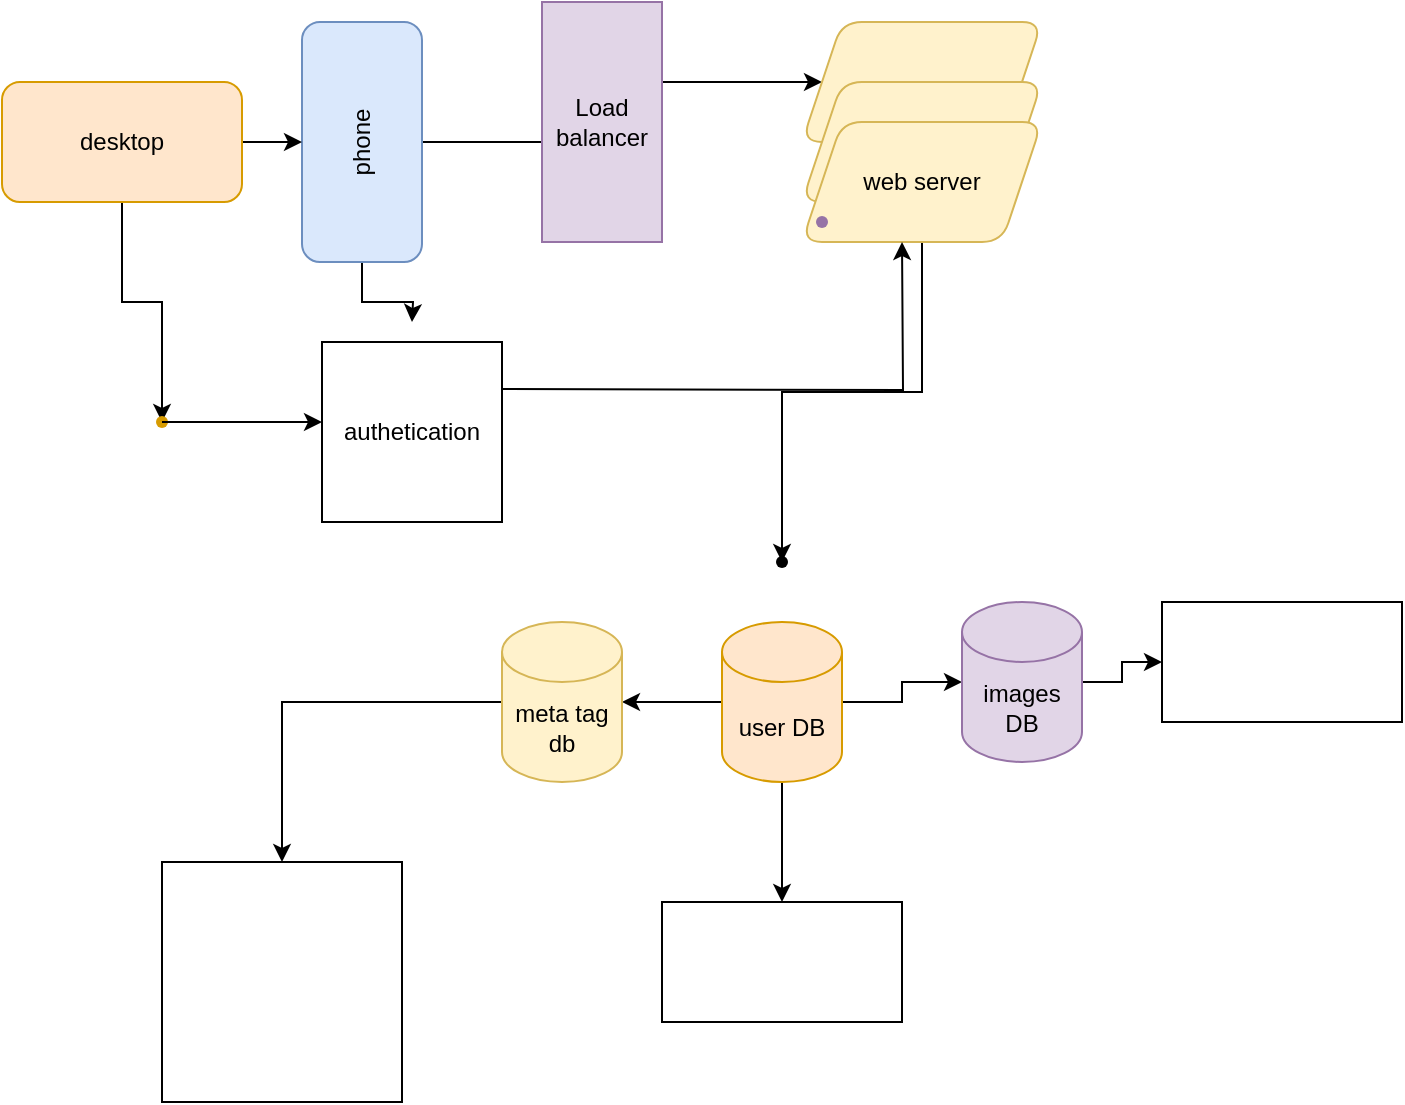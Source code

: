 <mxfile version="24.7.17">
  <diagram name="Page-1" id="EH5a1Qj8Cx54n27qNIUy">
    <mxGraphModel dx="1645" dy="445" grid="1" gridSize="10" guides="1" tooltips="1" connect="1" arrows="1" fold="1" page="1" pageScale="1" pageWidth="850" pageHeight="1100" math="0" shadow="0">
      <root>
        <mxCell id="0" />
        <mxCell id="1" parent="0" />
        <mxCell id="-kl_pbeFkhA-RbGxBzvX-4" value="" style="edgeStyle=orthogonalEdgeStyle;rounded=0;orthogonalLoop=1;jettySize=auto;html=1;" edge="1" parent="1" source="-kl_pbeFkhA-RbGxBzvX-2" target="-kl_pbeFkhA-RbGxBzvX-3">
          <mxGeometry relative="1" as="geometry" />
        </mxCell>
        <mxCell id="-kl_pbeFkhA-RbGxBzvX-24" value="" style="edgeStyle=orthogonalEdgeStyle;rounded=0;orthogonalLoop=1;jettySize=auto;html=1;" edge="1" parent="1" source="-kl_pbeFkhA-RbGxBzvX-2">
          <mxGeometry relative="1" as="geometry">
            <mxPoint x="165" y="210" as="targetPoint" />
          </mxGeometry>
        </mxCell>
        <mxCell id="-kl_pbeFkhA-RbGxBzvX-2" value="phone" style="rounded=1;whiteSpace=wrap;html=1;rotation=-90;fillColor=#dae8fc;strokeColor=#6c8ebf;" vertex="1" parent="1">
          <mxGeometry x="80" y="90" width="120" height="60" as="geometry" />
        </mxCell>
        <mxCell id="-kl_pbeFkhA-RbGxBzvX-3" value="" style="shape=parallelogram;perimeter=parallelogramPerimeter;whiteSpace=wrap;html=1;fixedSize=1;rounded=1;fillColor=#fff2cc;strokeColor=#d6b656;" vertex="1" parent="1">
          <mxGeometry x="360" y="60" width="120" height="60" as="geometry" />
        </mxCell>
        <mxCell id="-kl_pbeFkhA-RbGxBzvX-5" value="" style="shape=parallelogram;perimeter=parallelogramPerimeter;whiteSpace=wrap;html=1;fixedSize=1;rounded=1;fillColor=#fff2cc;strokeColor=#d6b656;" vertex="1" parent="1">
          <mxGeometry x="360" y="90" width="120" height="60" as="geometry" />
        </mxCell>
        <mxCell id="-kl_pbeFkhA-RbGxBzvX-8" value="" style="edgeStyle=orthogonalEdgeStyle;rounded=0;orthogonalLoop=1;jettySize=auto;html=1;" edge="1" parent="1" source="-kl_pbeFkhA-RbGxBzvX-6" target="-kl_pbeFkhA-RbGxBzvX-7">
          <mxGeometry relative="1" as="geometry" />
        </mxCell>
        <mxCell id="-kl_pbeFkhA-RbGxBzvX-6" value="web server" style="shape=parallelogram;perimeter=parallelogramPerimeter;whiteSpace=wrap;html=1;fixedSize=1;rounded=1;fillColor=#fff2cc;strokeColor=#d6b656;" vertex="1" parent="1">
          <mxGeometry x="360" y="110" width="120" height="60" as="geometry" />
        </mxCell>
        <mxCell id="-kl_pbeFkhA-RbGxBzvX-7" value="" style="shape=waypoint;sketch=0;size=6;pointerEvents=1;points=[];fillColor=default;resizable=0;rotatable=0;perimeter=centerPerimeter;snapToPoint=1;rounded=1;" vertex="1" parent="1">
          <mxGeometry x="340" y="320" width="20" height="20" as="geometry" />
        </mxCell>
        <mxCell id="-kl_pbeFkhA-RbGxBzvX-17" value="" style="edgeStyle=orthogonalEdgeStyle;rounded=0;orthogonalLoop=1;jettySize=auto;html=1;" edge="1" parent="1" source="-kl_pbeFkhA-RbGxBzvX-9" target="-kl_pbeFkhA-RbGxBzvX-16">
          <mxGeometry relative="1" as="geometry" />
        </mxCell>
        <mxCell id="-kl_pbeFkhA-RbGxBzvX-19" value="" style="edgeStyle=orthogonalEdgeStyle;rounded=0;orthogonalLoop=1;jettySize=auto;html=1;" edge="1" parent="1" source="-kl_pbeFkhA-RbGxBzvX-9" target="-kl_pbeFkhA-RbGxBzvX-11">
          <mxGeometry relative="1" as="geometry" />
        </mxCell>
        <mxCell id="-kl_pbeFkhA-RbGxBzvX-20" value="" style="edgeStyle=orthogonalEdgeStyle;rounded=0;orthogonalLoop=1;jettySize=auto;html=1;" edge="1" parent="1" source="-kl_pbeFkhA-RbGxBzvX-9" target="-kl_pbeFkhA-RbGxBzvX-10">
          <mxGeometry relative="1" as="geometry" />
        </mxCell>
        <mxCell id="-kl_pbeFkhA-RbGxBzvX-9" value="user DB" style="shape=cylinder3;whiteSpace=wrap;html=1;boundedLbl=1;backgroundOutline=1;size=15;fillColor=#ffe6cc;strokeColor=#d79b00;" vertex="1" parent="1">
          <mxGeometry x="320" y="360" width="60" height="80" as="geometry" />
        </mxCell>
        <mxCell id="-kl_pbeFkhA-RbGxBzvX-15" value="" style="edgeStyle=orthogonalEdgeStyle;rounded=0;orthogonalLoop=1;jettySize=auto;html=1;" edge="1" parent="1" source="-kl_pbeFkhA-RbGxBzvX-10" target="-kl_pbeFkhA-RbGxBzvX-14">
          <mxGeometry relative="1" as="geometry" />
        </mxCell>
        <mxCell id="-kl_pbeFkhA-RbGxBzvX-10" value="meta tag db" style="shape=cylinder3;whiteSpace=wrap;html=1;boundedLbl=1;backgroundOutline=1;size=15;fillColor=#fff2cc;strokeColor=#d6b656;" vertex="1" parent="1">
          <mxGeometry x="210" y="360" width="60" height="80" as="geometry" />
        </mxCell>
        <mxCell id="-kl_pbeFkhA-RbGxBzvX-22" value="" style="edgeStyle=orthogonalEdgeStyle;rounded=0;orthogonalLoop=1;jettySize=auto;html=1;" edge="1" parent="1" source="-kl_pbeFkhA-RbGxBzvX-11" target="-kl_pbeFkhA-RbGxBzvX-21">
          <mxGeometry relative="1" as="geometry" />
        </mxCell>
        <mxCell id="-kl_pbeFkhA-RbGxBzvX-11" value="images DB" style="shape=cylinder3;whiteSpace=wrap;html=1;boundedLbl=1;backgroundOutline=1;size=15;fillColor=#e1d5e7;strokeColor=#9673a6;" vertex="1" parent="1">
          <mxGeometry x="440" y="350" width="60" height="80" as="geometry" />
        </mxCell>
        <mxCell id="-kl_pbeFkhA-RbGxBzvX-26" value="" style="edgeStyle=orthogonalEdgeStyle;rounded=0;orthogonalLoop=1;jettySize=auto;html=1;" edge="1" parent="1" source="-kl_pbeFkhA-RbGxBzvX-13" target="-kl_pbeFkhA-RbGxBzvX-25">
          <mxGeometry relative="1" as="geometry" />
        </mxCell>
        <mxCell id="-kl_pbeFkhA-RbGxBzvX-30" value="" style="edgeStyle=orthogonalEdgeStyle;rounded=0;orthogonalLoop=1;jettySize=auto;html=1;" edge="1" parent="1" source="-kl_pbeFkhA-RbGxBzvX-13" target="-kl_pbeFkhA-RbGxBzvX-2">
          <mxGeometry relative="1" as="geometry" />
        </mxCell>
        <mxCell id="-kl_pbeFkhA-RbGxBzvX-13" value="desktop" style="rounded=1;whiteSpace=wrap;html=1;fillColor=#ffe6cc;strokeColor=#d79b00;" vertex="1" parent="1">
          <mxGeometry x="-40" y="90" width="120" height="60" as="geometry" />
        </mxCell>
        <mxCell id="-kl_pbeFkhA-RbGxBzvX-14" value="" style="whiteSpace=wrap;html=1;" vertex="1" parent="1">
          <mxGeometry x="40" y="480" width="120" height="120" as="geometry" />
        </mxCell>
        <mxCell id="-kl_pbeFkhA-RbGxBzvX-16" value="" style="whiteSpace=wrap;html=1;" vertex="1" parent="1">
          <mxGeometry x="290" y="500" width="120" height="60" as="geometry" />
        </mxCell>
        <mxCell id="-kl_pbeFkhA-RbGxBzvX-18" value="Load balancer" style="rounded=0;whiteSpace=wrap;html=1;direction=south;fillColor=#e1d5e7;strokeColor=#9673a6;" vertex="1" parent="1">
          <mxGeometry x="230" y="50" width="60" height="120" as="geometry" />
        </mxCell>
        <mxCell id="-kl_pbeFkhA-RbGxBzvX-21" value="" style="whiteSpace=wrap;html=1;" vertex="1" parent="1">
          <mxGeometry x="540" y="350" width="120" height="60" as="geometry" />
        </mxCell>
        <mxCell id="-kl_pbeFkhA-RbGxBzvX-29" value="" style="edgeStyle=orthogonalEdgeStyle;rounded=0;orthogonalLoop=1;jettySize=auto;html=1;exitX=0.862;exitY=0.335;exitDx=0;exitDy=0;exitPerimeter=0;" edge="1" parent="1">
          <mxGeometry relative="1" as="geometry">
            <mxPoint x="197.58" y="243.5" as="sourcePoint" />
            <mxPoint x="410" y="170" as="targetPoint" />
          </mxGeometry>
        </mxCell>
        <mxCell id="-kl_pbeFkhA-RbGxBzvX-25" value="" style="shape=waypoint;sketch=0;size=6;pointerEvents=1;points=[];fillColor=#ffe6cc;resizable=0;rotatable=0;perimeter=centerPerimeter;snapToPoint=1;strokeColor=#d79b00;rounded=1;" vertex="1" parent="1">
          <mxGeometry x="30" y="250" width="20" height="20" as="geometry" />
        </mxCell>
        <mxCell id="-kl_pbeFkhA-RbGxBzvX-27" value="" style="endArrow=classic;html=1;rounded=0;entryX=0;entryY=0.5;entryDx=0;entryDy=0;exitX=0.449;exitY=1.095;exitDx=0;exitDy=0;exitPerimeter=0;" edge="1" parent="1" source="-kl_pbeFkhA-RbGxBzvX-25">
          <mxGeometry width="50" height="50" relative="1" as="geometry">
            <mxPoint x="50" y="285" as="sourcePoint" />
            <mxPoint x="120" y="260" as="targetPoint" />
          </mxGeometry>
        </mxCell>
        <mxCell id="-kl_pbeFkhA-RbGxBzvX-28" value="" style="shape=waypoint;sketch=0;size=6;pointerEvents=1;points=[];fillColor=#e1d5e7;resizable=0;rotatable=0;perimeter=centerPerimeter;snapToPoint=1;strokeColor=#9673a6;" vertex="1" parent="1">
          <mxGeometry x="360" y="150" width="20" height="20" as="geometry" />
        </mxCell>
        <mxCell id="-kl_pbeFkhA-RbGxBzvX-31" value="authetication" style="whiteSpace=wrap;html=1;aspect=fixed;" vertex="1" parent="1">
          <mxGeometry x="120" y="220" width="90" height="90" as="geometry" />
        </mxCell>
      </root>
    </mxGraphModel>
  </diagram>
</mxfile>

